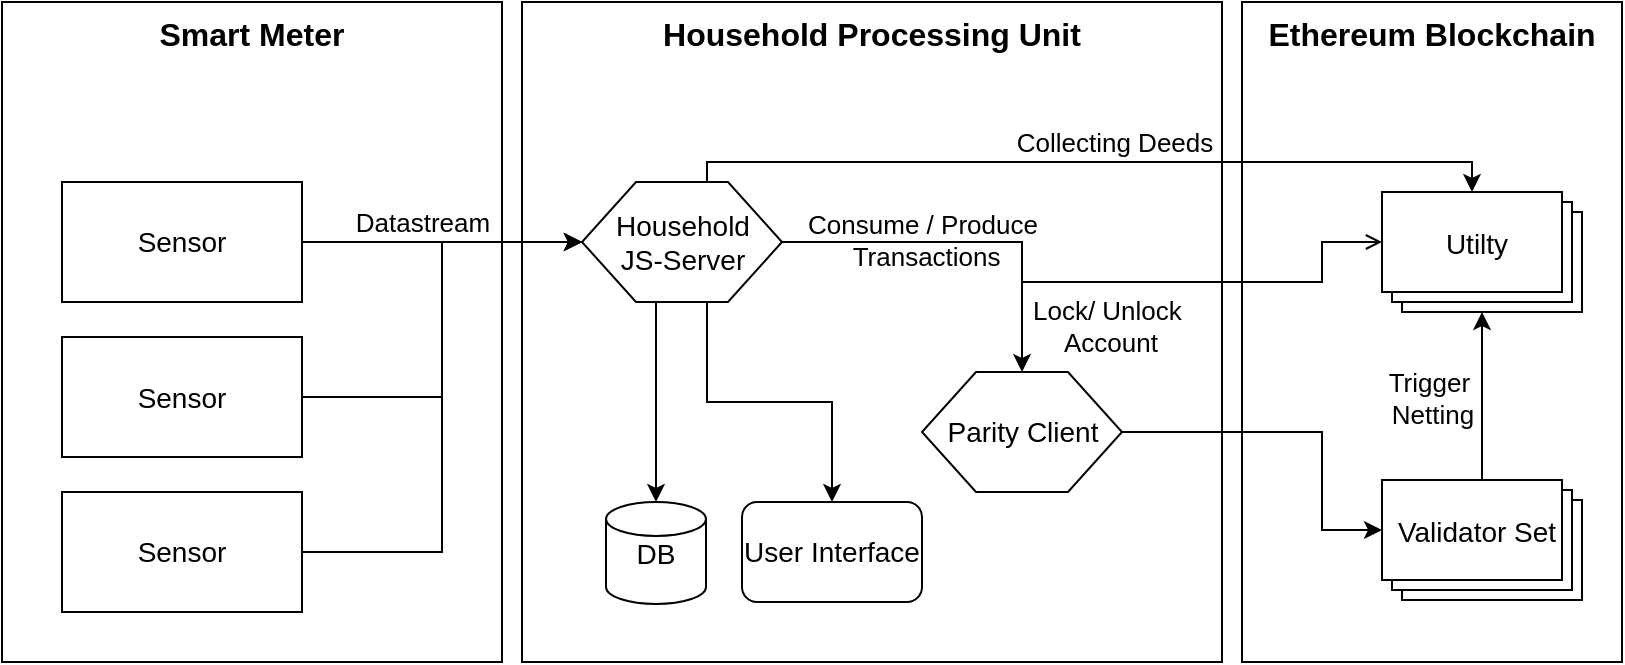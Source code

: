 <mxfile type="device" version="10.6.7"><diagram id="kvse5FUQjdF2ev0zZLCD" name="Page-1"><mxGraphModel grid="1" shadow="0" math="0" pageHeight="1169" pageWidth="827" pageScale="1" page="1" fold="1" arrows="1" connect="1" tooltips="1" guides="1" gridSize="10" dy="478" dx="840"><root><mxCell id="0" /><mxCell id="1" parent="0" /><mxCell id="waGhZdvFxGytdDy7wrr2-37" value="Ethereum Blockchain" parent="1" vertex="1" style="rounded=0;whiteSpace=wrap;html=1;shadow=0;glass=0;comic=0;labelBackgroundColor=none;strokeColor=#000000;strokeWidth=1;fillColor=none;fontSize=16;verticalAlign=top;fontStyle=1"><mxGeometry as="geometry" height="330" width="190" y="60" x="630" /></mxCell><mxCell id="waGhZdvFxGytdDy7wrr2-35" value="Smart Meter" parent="1" vertex="1" style="rounded=0;whiteSpace=wrap;html=1;labelBackgroundColor=none;strokeWidth=1;fillColor=none;fontSize=16;verticalAlign=top;fontStyle=1"><mxGeometry as="geometry" height="330" width="250" y="60" x="10" /></mxCell><mxCell id="waGhZdvFxGytdDy7wrr2-6" value="" parent="1" style="edgeStyle=orthogonalEdgeStyle;rounded=0;orthogonalLoop=1;jettySize=auto;html=1;labelPosition=center;verticalLabelPosition=top;align=center;verticalAlign=bottom;spacingTop=0;endArrow=classic;endFill=1;fontSize=12;" edge="1" target="waGhZdvFxGytdDy7wrr2-15" source="waGhZdvFxGytdDy7wrr2-4"><mxGeometry as="geometry" relative="1"><mxPoint as="targetPoint" y="130" x="270" /></mxGeometry></mxCell><mxCell id="waGhZdvFxGytdDy7wrr2-32" value="&lt;p style=&quot;line-height: 100%; font-size: 13px;&quot;&gt;Datastream&lt;/p&gt;" parent="waGhZdvFxGytdDy7wrr2-6" vertex="1" style="text;html=1;resizable=0;points=[];align=center;verticalAlign=middle;labelBackgroundColor=none;fontSize=13;" connectable="0"><mxGeometry as="geometry" y="1" x="-0.286" relative="1"><mxPoint as="offset" y="-9" x="10" /></mxGeometry></mxCell><mxCell id="waGhZdvFxGytdDy7wrr2-4" value="Sensor" parent="1" vertex="1" style="rounded=0;whiteSpace=wrap;html=1;fontSize=14;"><mxGeometry as="geometry" height="60" width="120" y="150" x="40" /></mxCell><mxCell id="waGhZdvFxGytdDy7wrr2-10" value="Household Processing Unit" parent="1" vertex="1" style="rounded=0;whiteSpace=wrap;html=1;verticalAlign=top;fillColor=none;strokeWidth=1;strokeColor=#000000;perimeterSpacing=0;glass=0;shadow=0;comic=0;fontSize=16;fontStyle=1"><mxGeometry as="geometry" height="330" width="350" y="60" x="270" /></mxCell><mxCell id="waGhZdvFxGytdDy7wrr2-29" parent="1" style="edgeStyle=orthogonalEdgeStyle;rounded=0;orthogonalLoop=1;jettySize=auto;html=1;exitX=1;exitY=0.5;exitDx=0;exitDy=0;entryX=0;entryY=0;entryDx=0;entryDy=25;entryPerimeter=0;fontSize=12;" edge="1" target="waGhZdvFxGytdDy7wrr2-25" source="waGhZdvFxGytdDy7wrr2-14"><mxGeometry as="geometry" relative="1"><Array as="points"><mxPoint y="275" x="670" /><mxPoint y="324" x="670" /></Array></mxGeometry></mxCell><mxCell id="waGhZdvFxGytdDy7wrr2-14" value="Parity Client" parent="1" vertex="1" style="verticalLabelPosition=middle;verticalAlign=middle;html=1;strokeWidth=1;shape=hexagon;perimeter=hexagonPerimeter2;arcSize=6;size=0.27;fontSize=14;labelPosition=center;align=center;"><mxGeometry as="geometry" height="60" width="100" y="245" x="470" /></mxCell><mxCell id="waGhZdvFxGytdDy7wrr2-16" value="" parent="1" style="edgeStyle=orthogonalEdgeStyle;rounded=0;orthogonalLoop=1;jettySize=auto;html=1;exitX=1;exitY=0.75;exitDx=0;exitDy=0;fontSize=12;" edge="1" target="waGhZdvFxGytdDy7wrr2-14" source="waGhZdvFxGytdDy7wrr2-15"><mxGeometry as="geometry" relative="1"><Array as="points"><mxPoint y="180" x="389" /><mxPoint y="180" x="520" /></Array></mxGeometry></mxCell><mxCell id="hDr_GjlrVFKO46BJg51o-1" value="Lock/ Unlock&amp;nbsp;&lt;br style=&quot;font-size: 13px&quot;&gt;Account&lt;br style=&quot;font-size: 13px&quot;&gt;" parent="waGhZdvFxGytdDy7wrr2-16" vertex="1" style="text;html=1;resizable=0;points=[];align=center;verticalAlign=middle;labelBackgroundColor=none;fontSize=13;" connectable="0"><mxGeometry as="geometry" y="-1" x="0.422" relative="1"><mxPoint as="offset" y="37" x="45" /></mxGeometry></mxCell><mxCell id="waGhZdvFxGytdDy7wrr2-21" parent="1" style="edgeStyle=orthogonalEdgeStyle;rounded=0;orthogonalLoop=1;jettySize=auto;html=1;entryX=0.5;entryY=0;entryDx=0;entryDy=0;entryPerimeter=0;fontSize=12;" edge="1" target="waGhZdvFxGytdDy7wrr2-19" source="waGhZdvFxGytdDy7wrr2-15"><mxGeometry as="geometry" relative="1"><Array as="points"><mxPoint y="230" x="337" /><mxPoint y="230" x="337" /></Array></mxGeometry></mxCell><mxCell id="waGhZdvFxGytdDy7wrr2-27" parent="1" style="edgeStyle=orthogonalEdgeStyle;rounded=0;orthogonalLoop=1;jettySize=auto;html=1;exitX=1;exitY=0.5;exitDx=0;exitDy=0;endArrow=open;endFill=0;fontSize=12;" edge="1" source="waGhZdvFxGytdDy7wrr2-15"><mxGeometry as="geometry" relative="1"><mxPoint as="targetPoint" y="180" x="700" /><Array as="points"><mxPoint y="180" x="520" /><mxPoint y="200" x="520" /><mxPoint y="200" x="670" /><mxPoint y="180" x="670" /></Array></mxGeometry></mxCell><mxCell id="waGhZdvFxGytdDy7wrr2-33" value="Consume / Produce&lt;br style=&quot;font-size: 13px&quot;&gt;&amp;nbsp;Transactions&lt;br style=&quot;font-size: 13px&quot;&gt;" parent="waGhZdvFxGytdDy7wrr2-27" vertex="1" style="text;html=1;resizable=0;points=[];align=center;verticalAlign=middle;labelBackgroundColor=none;fontSize=13;" connectable="0"><mxGeometry as="geometry" x="0.6" relative="1"><mxPoint as="offset" y="-21" x="-182" /></mxGeometry></mxCell><mxCell id="Z1MJWRB5adfL0t6cSy67-2" parent="1" style="edgeStyle=orthogonalEdgeStyle;rounded=0;orthogonalLoop=1;jettySize=auto;html=1;exitX=0.625;exitY=0;exitDx=0;exitDy=0;entryX=0;entryY=0;entryDx=45;entryDy=0;entryPerimeter=0;strokeColor=#000000;startArrow=none;startFill=0;fontSize=12;" edge="1" target="waGhZdvFxGytdDy7wrr2-26" source="waGhZdvFxGytdDy7wrr2-15"><mxGeometry as="geometry" relative="1"><Array as="points"><mxPoint y="140" x="363" /><mxPoint y="140" x="745" /></Array></mxGeometry></mxCell><mxCell id="Z1MJWRB5adfL0t6cSy67-3" value="Collecting Deeds" parent="Z1MJWRB5adfL0t6cSy67-2" vertex="1" style="text;html=1;resizable=0;points=[];align=center;verticalAlign=middle;labelBackgroundColor=none;fontSize=13;" connectable="0"><mxGeometry as="geometry" y="-1" x="0.108" relative="1"><mxPoint as="offset" y="-11" x="-13" /></mxGeometry></mxCell><mxCell id="waGhZdvFxGytdDy7wrr2-15" value="Household&lt;br style=&quot;font-size: 14px;&quot;&gt;JS-Server" parent="1" vertex="1" style="verticalLabelPosition=middle;verticalAlign=middle;strokeWidth=1;shape=hexagon;perimeter=hexagonPerimeter2;arcSize=6;size=0.27;labelPosition=center;align=center;html=1;fontSize=14;"><mxGeometry as="geometry" height="60" width="100" y="150" x="300" /></mxCell><mxCell id="waGhZdvFxGytdDy7wrr2-23" parent="1" style="edgeStyle=orthogonalEdgeStyle;rounded=0;orthogonalLoop=1;jettySize=auto;html=1;exitX=0.625;exitY=1;exitDx=0;exitDy=0;entryX=0.5;entryY=0;entryDx=0;entryDy=0;fontSize=12;" edge="1" target="waGhZdvFxGytdDy7wrr2-22" source="waGhZdvFxGytdDy7wrr2-15"><mxGeometry as="geometry" relative="1"><Array as="points"><mxPoint y="260" x="363" /><mxPoint y="260" x="425" /></Array></mxGeometry></mxCell><mxCell id="waGhZdvFxGytdDy7wrr2-19" value="DB" parent="1" vertex="1" style="strokeWidth=1;html=1;shape=mxgraph.flowchart.database;whiteSpace=wrap;fillColor=#FFFFFF;fontSize=14;"><mxGeometry as="geometry" height="51" width="50" y="310" x="312" /></mxCell><mxCell id="waGhZdvFxGytdDy7wrr2-22" value="User Interface" parent="1" vertex="1" style="rounded=1;whiteSpace=wrap;html=1;strokeWidth=1;fillColor=#FFFFFF;fontSize=14;"><mxGeometry as="geometry" height="50" width="90" y="310" x="380" /></mxCell><mxCell id="av4ei9TJCQO3cEI0dusb-1" parent="1" style="edgeStyle=orthogonalEdgeStyle;rounded=0;orthogonalLoop=1;jettySize=auto;html=1;exitX=0.5;exitY=0.5;exitDx=0;exitDy=0;exitPerimeter=0;endArrow=classic;endFill=1;fontSize=12;" edge="1" target="waGhZdvFxGytdDy7wrr2-26" source="waGhZdvFxGytdDy7wrr2-25"><mxGeometry as="geometry" relative="1" /></mxCell><mxCell id="av4ei9TJCQO3cEI0dusb-2" value="Trigger&amp;nbsp;&lt;br&gt;Netting" parent="av4ei9TJCQO3cEI0dusb-1" vertex="1" style="text;html=1;resizable=0;points=[];align=center;verticalAlign=middle;labelBackgroundColor=none;fontSize=13;" connectable="0"><mxGeometry as="geometry" y="-1" x="0.246" relative="1"><mxPoint as="offset" y="-0.5" x="-26" /></mxGeometry></mxCell><mxCell id="waGhZdvFxGytdDy7wrr2-25" value="Validator Set&lt;br style=&quot;font-size: 14px;&quot;&gt;" parent="1" vertex="1" style="verticalLabelPosition=middle;verticalAlign=middle;html=1;shape=mxgraph.basic.layered_rect;dx=10;outlineConnect=0;strokeWidth=1;fillColor=#FFFFFF;labelPosition=center;align=center;spacingTop=-8;spacingLeft=-6;fontSize=14;"><mxGeometry as="geometry" height="60" width="100" y="299" x="700" /></mxCell><mxCell id="waGhZdvFxGytdDy7wrr2-26" value="Utilty" parent="1" vertex="1" style="verticalLabelPosition=middle;verticalAlign=middle;html=1;shape=mxgraph.basic.layered_rect;dx=10;outlineConnect=0;strokeWidth=1;fillColor=#FFFFFF;spacingTop=-8;spacingLeft=-6;labelPosition=center;align=center;fontSize=14;"><mxGeometry as="geometry" height="60" width="100" y="155" x="700" /></mxCell><mxCell id="hDr_GjlrVFKO46BJg51o-4" parent="1" style="edgeStyle=orthogonalEdgeStyle;rounded=0;orthogonalLoop=1;jettySize=auto;html=1;exitX=1;exitY=0.5;exitDx=0;exitDy=0;entryX=0;entryY=0.5;entryDx=0;entryDy=0;fontSize=12;" edge="1" target="waGhZdvFxGytdDy7wrr2-15" source="hDr_GjlrVFKO46BJg51o-2"><mxGeometry as="geometry" relative="1" /></mxCell><mxCell id="hDr_GjlrVFKO46BJg51o-2" value="Sensor" parent="1" vertex="1" style="rounded=0;whiteSpace=wrap;html=1;fontSize=14;"><mxGeometry as="geometry" height="60" width="120" y="227.5" x="40" /></mxCell><mxCell id="hDr_GjlrVFKO46BJg51o-5" parent="1" style="edgeStyle=orthogonalEdgeStyle;rounded=0;orthogonalLoop=1;jettySize=auto;html=1;exitX=1;exitY=0.5;exitDx=0;exitDy=0;entryX=0;entryY=0.5;entryDx=0;entryDy=0;fontSize=12;" edge="1" target="waGhZdvFxGytdDy7wrr2-15" source="hDr_GjlrVFKO46BJg51o-3"><mxGeometry as="geometry" relative="1" /></mxCell><mxCell id="hDr_GjlrVFKO46BJg51o-3" value="Sensor" parent="1" vertex="1" style="rounded=0;whiteSpace=wrap;html=1;fontSize=14;"><mxGeometry as="geometry" height="60" width="120" y="305" x="40" /></mxCell></root></mxGraphModel></diagram></mxfile>